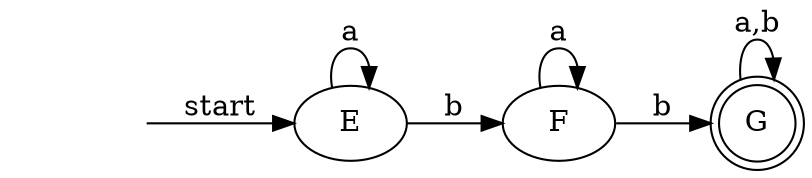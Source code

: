 digraph outputAutomaat {
	rankdir=LR
	start [style=invisible]
	start -> "E" [label=start]
	"G" [shape=doublecircle]
	"E" -> "E" [label="a"]
	"E" -> "F" [label="b"]
	"F" -> "F" [label="a"]
	"F" -> "G" [label="b"]
	"G" -> "G" [label="a,b"]
}
